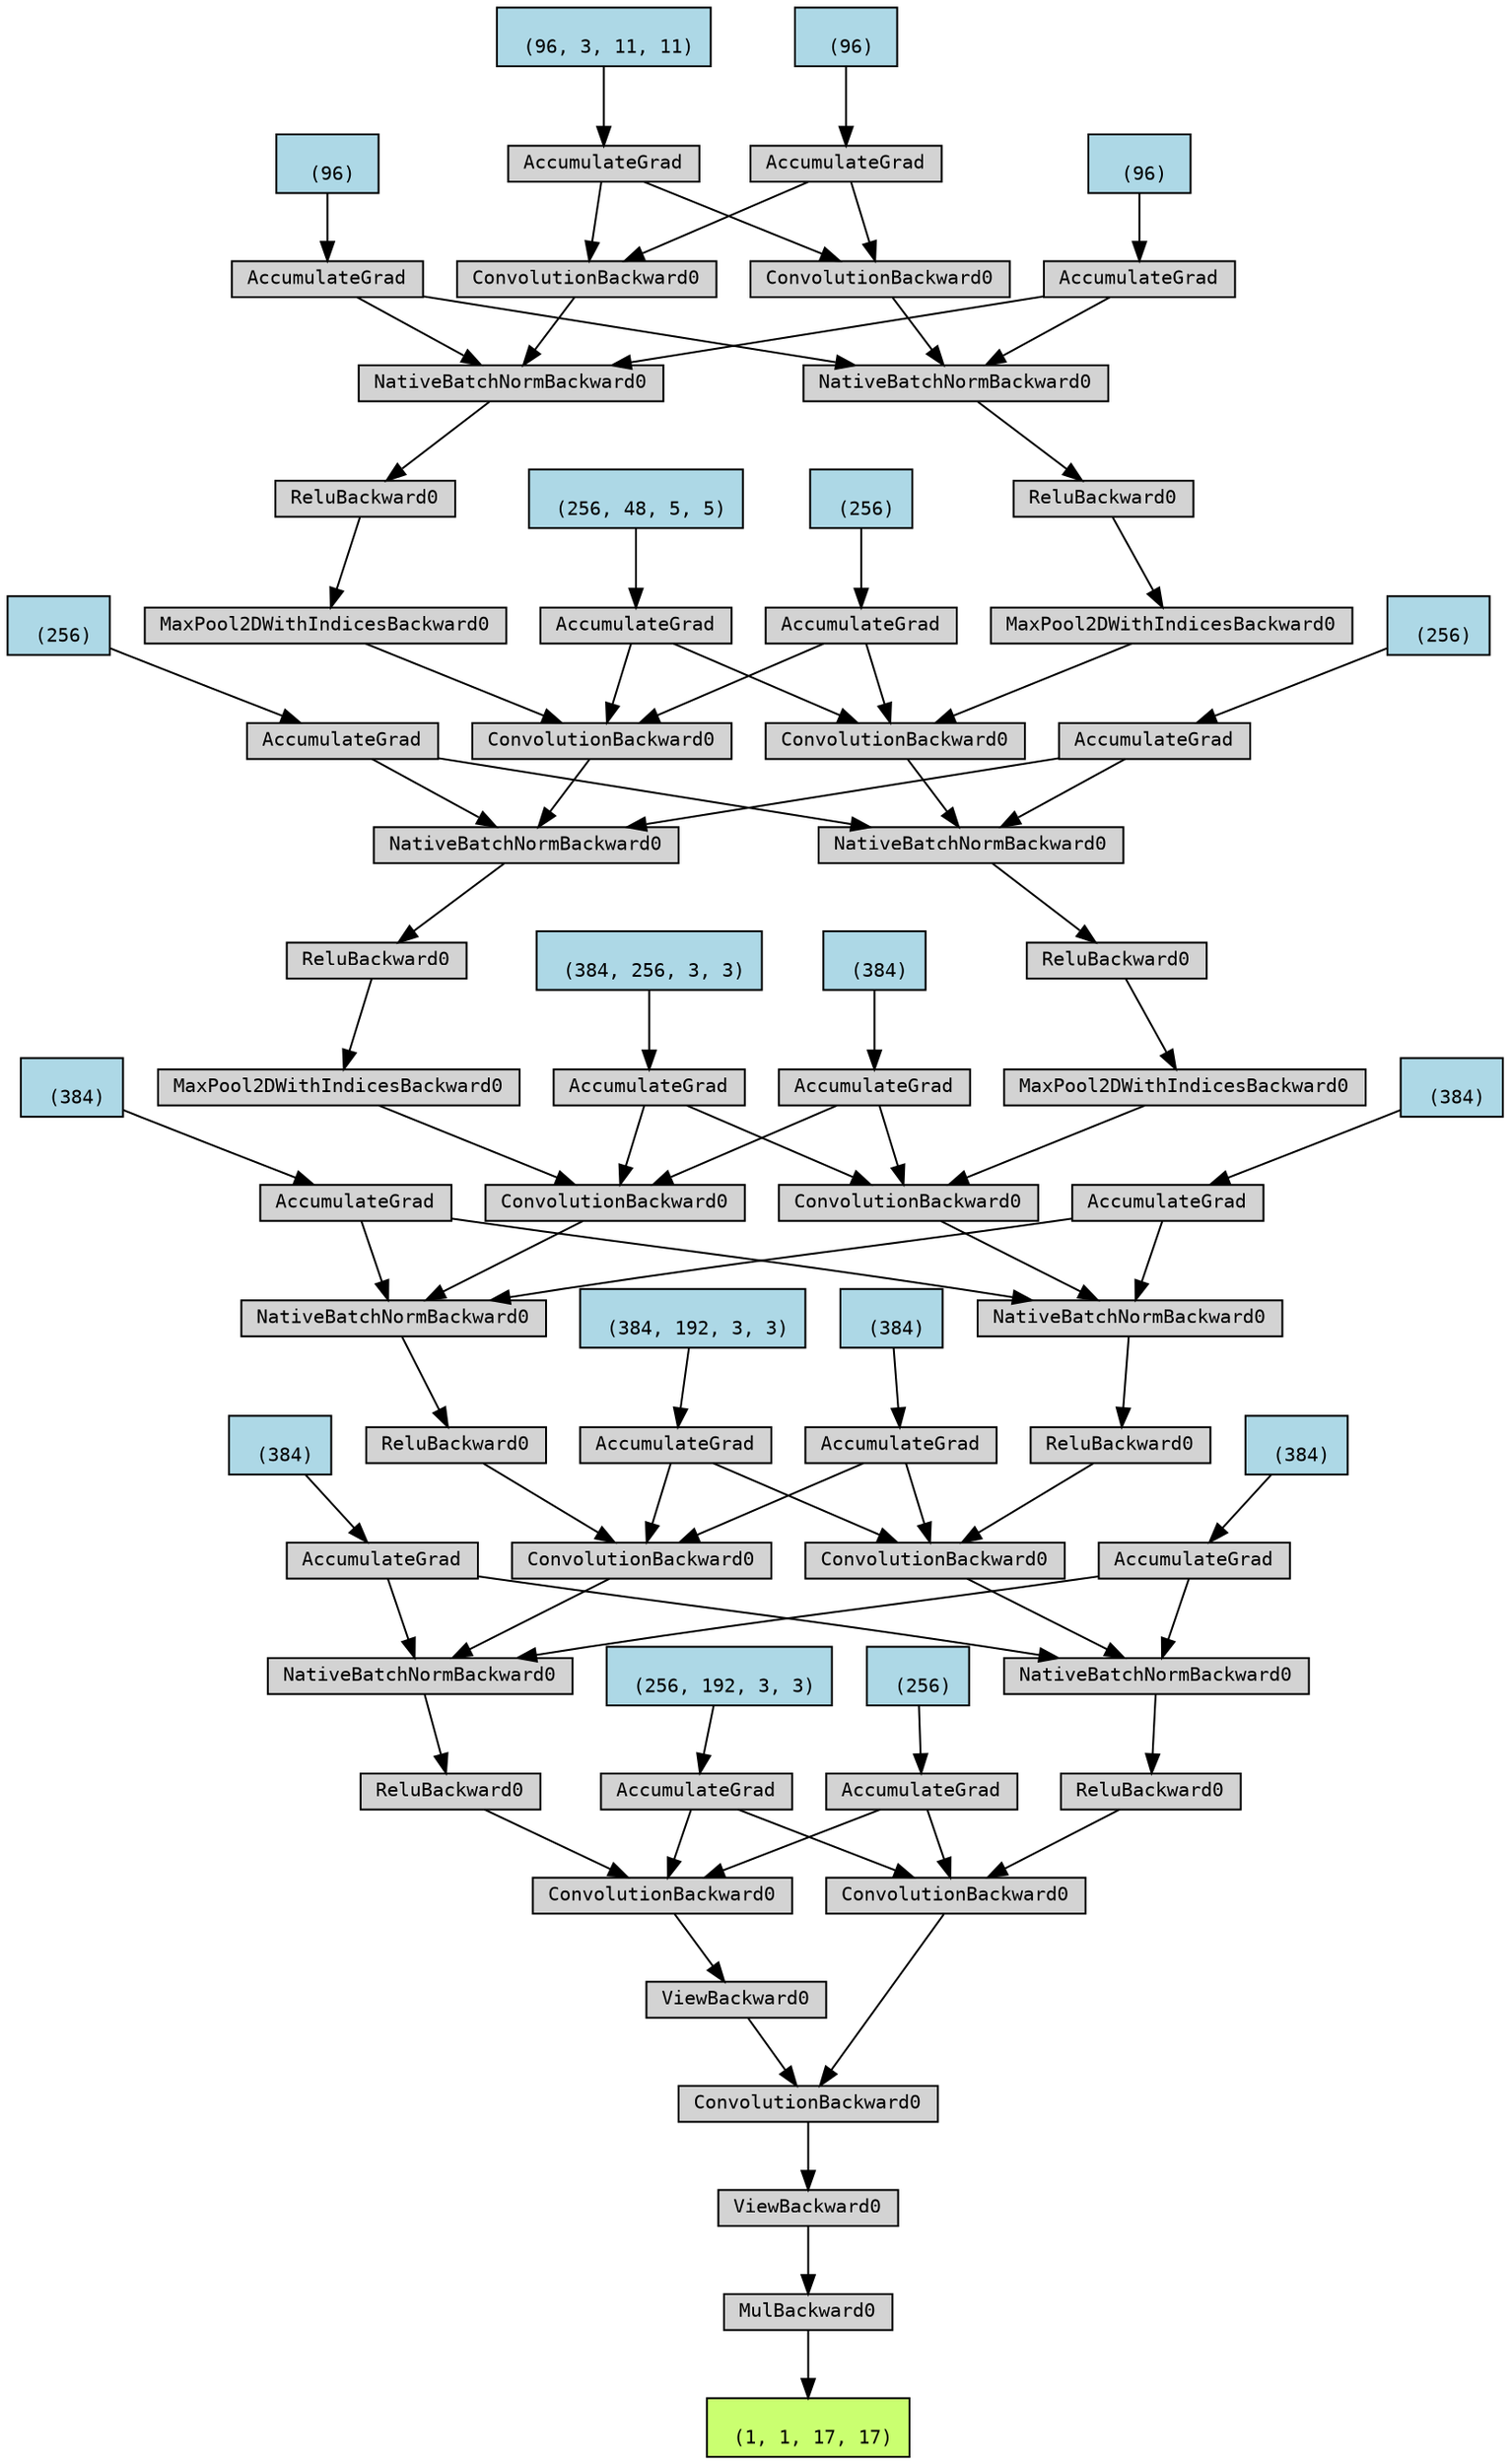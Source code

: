 digraph {
	graph [size="23.849999999999998,23.849999999999998"]
	node [align=left fontname=monospace fontsize=10 height=0.2 ranksep=0.1 shape=box style=filled]
	138529949358096 [label="
 (1, 1, 17, 17)" fillcolor=darkolivegreen1]
	138528702834832 [label=MulBackward0]
	138528702835456 -> 138528702834832
	138528702835456 [label=ViewBackward0]
	138528702835264 -> 138528702835456
	138528702835264 [label=ConvolutionBackward0]
	138528702835408 -> 138528702835264
	138528702835408 [label=ViewBackward0]
	138528702835648 -> 138528702835408
	138528702835648 [label=ConvolutionBackward0]
	138528702835744 -> 138528702835648
	138528702835744 [label=ReluBackward0]
	138528702835840 -> 138528702835744
	138528702835840 [label=NativeBatchNormBackward0]
	138528702835936 -> 138528702835840
	138528702835936 [label=ConvolutionBackward0]
	138528702836032 -> 138528702835936
	138528702836032 [label=ReluBackward0]
	138528702836128 -> 138528702836032
	138528702836128 [label=NativeBatchNormBackward0]
	138528702836224 -> 138528702836128
	138528702836224 [label=ConvolutionBackward0]
	138528702836320 -> 138528702836224
	138528702836320 [label=MaxPool2DWithIndicesBackward0]
	138528702836416 -> 138528702836320
	138528702836416 [label=ReluBackward0]
	138528702836512 -> 138528702836416
	138528702836512 [label=NativeBatchNormBackward0]
	138528702836608 -> 138528702836512
	138528702836608 [label=ConvolutionBackward0]
	138528702836704 -> 138528702836608
	138528702836704 [label=MaxPool2DWithIndicesBackward0]
	138528702836800 -> 138528702836704
	138528702836800 [label=ReluBackward0]
	138528702836896 -> 138528702836800
	138528702836896 [label=NativeBatchNormBackward0]
	138528702836992 -> 138528702836896
	138528702836992 [label=ConvolutionBackward0]
	138528702835360 -> 138528702836992
	138529949428192 [label="
 (96, 3, 11, 11)" fillcolor=lightblue]
	138529949428192 -> 138528702835360
	138528702835360 [label=AccumulateGrad]
	138528702835312 -> 138528702836992
	138529949421392 [label="
 (96)" fillcolor=lightblue]
	138529949421392 -> 138528702835312
	138528702835312 [label=AccumulateGrad]
	138528702835120 -> 138528702836896
	138529949421232 [label="
 (96)" fillcolor=lightblue]
	138529949421232 -> 138528702835120
	138528702835120 [label=AccumulateGrad]
	138528702834880 -> 138528702836896
	138529949421072 [label="
 (96)" fillcolor=lightblue]
	138529949421072 -> 138528702834880
	138528702834880 [label=AccumulateGrad]
	138528702834736 -> 138528702836608
	138529949420272 [label="
 (256, 48, 5, 5)" fillcolor=lightblue]
	138529949420272 -> 138528702834736
	138528702834736 [label=AccumulateGrad]
	138528702834688 -> 138528702836608
	138529949420192 [label="
 (256)" fillcolor=lightblue]
	138529949420192 -> 138528702834688
	138528702834688 [label=AccumulateGrad]
	138528702834544 -> 138528702836512
	138529949420112 [label="
 (256)" fillcolor=lightblue]
	138529949420112 -> 138528702834544
	138528702834544 [label=AccumulateGrad]
	138528702834304 -> 138528702836512
	138529949419872 [label="
 (256)" fillcolor=lightblue]
	138529949419872 -> 138528702834304
	138528702834304 [label=AccumulateGrad]
	138528702834160 -> 138528702836224
	138529949425152 [label="
 (384, 256, 3, 3)" fillcolor=lightblue]
	138529949425152 -> 138528702834160
	138528702834160 [label=AccumulateGrad]
	138528702834112 -> 138528702836224
	138529949418752 [label="
 (384)" fillcolor=lightblue]
	138529949418752 -> 138528702834112
	138528702834112 [label=AccumulateGrad]
	138528702833968 -> 138528702836128
	138529949418672 [label="
 (384)" fillcolor=lightblue]
	138529949418672 -> 138528702833968
	138528702833968 [label=AccumulateGrad]
	138528702833824 -> 138528702836128
	138529949425072 [label="
 (384)" fillcolor=lightblue]
	138529949425072 -> 138528702833824
	138528702833824 [label=AccumulateGrad]
	138528702833680 -> 138528702835936
	138529949418432 [label="
 (384, 192, 3, 3)" fillcolor=lightblue]
	138529949418432 -> 138528702833680
	138528702833680 [label=AccumulateGrad]
	138528702833632 -> 138528702835936
	138529949418352 [label="
 (384)" fillcolor=lightblue]
	138529949418352 -> 138528702833632
	138528702833632 [label=AccumulateGrad]
	138528702833584 -> 138528702835840
	138529949424752 [label="
 (384)" fillcolor=lightblue]
	138529949424752 -> 138528702833584
	138528702833584 [label=AccumulateGrad]
	138528702833152 -> 138528702835840
	138529949424672 [label="
 (384)" fillcolor=lightblue]
	138529949424672 -> 138528702833152
	138528702833152 [label=AccumulateGrad]
	138528702833296 -> 138528702835648
	138529949419152 [label="
 (256, 192, 3, 3)" fillcolor=lightblue]
	138529949419152 -> 138528702833296
	138528702833296 [label=AccumulateGrad]
	138528702833392 -> 138528702835648
	138529949430112 [label="
 (256)" fillcolor=lightblue]
	138529949430112 -> 138528702833392
	138528702833392 [label=AccumulateGrad]
	138528702833344 -> 138528702835264
	138528702833344 [label=ConvolutionBackward0]
	138528704787648 -> 138528702833344
	138528704787648 [label=ReluBackward0]
	138528702828736 -> 138528704787648
	138528702828736 [label=NativeBatchNormBackward0]
	138528702833536 -> 138528702828736
	138528702833536 [label=ConvolutionBackward0]
	138528702833728 -> 138528702833536
	138528702833728 [label=ReluBackward0]
	138528702833920 -> 138528702833728
	138528702833920 [label=NativeBatchNormBackward0]
	138528702834016 -> 138528702833920
	138528702834016 [label=ConvolutionBackward0]
	138528702834208 -> 138528702834016
	138528702834208 [label=MaxPool2DWithIndicesBackward0]
	138528702834400 -> 138528702834208
	138528702834400 [label=ReluBackward0]
	138528702834496 -> 138528702834400
	138528702834496 [label=NativeBatchNormBackward0]
	138528702834592 -> 138528702834496
	138528702834592 [label=ConvolutionBackward0]
	138528702834784 -> 138528702834592
	138528702834784 [label=MaxPool2DWithIndicesBackward0]
	138528702834976 -> 138528702834784
	138528702834976 [label=ReluBackward0]
	138528702835072 -> 138528702834976
	138528702835072 [label=NativeBatchNormBackward0]
	138528702835168 -> 138528702835072
	138528702835168 [label=ConvolutionBackward0]
	138528702835360 -> 138528702835168
	138528702835312 -> 138528702835168
	138528702835120 -> 138528702835072
	138528702834880 -> 138528702835072
	138528702834736 -> 138528702834592
	138528702834688 -> 138528702834592
	138528702834544 -> 138528702834496
	138528702834304 -> 138528702834496
	138528702834160 -> 138528702834016
	138528702834112 -> 138528702834016
	138528702833968 -> 138528702833920
	138528702833824 -> 138528702833920
	138528702833680 -> 138528702833536
	138528702833632 -> 138528702833536
	138528702833584 -> 138528702828736
	138528702833152 -> 138528702828736
	138528702833296 -> 138528702833344
	138528702833392 -> 138528702833344
	138528702834832 -> 138529949358096
}
